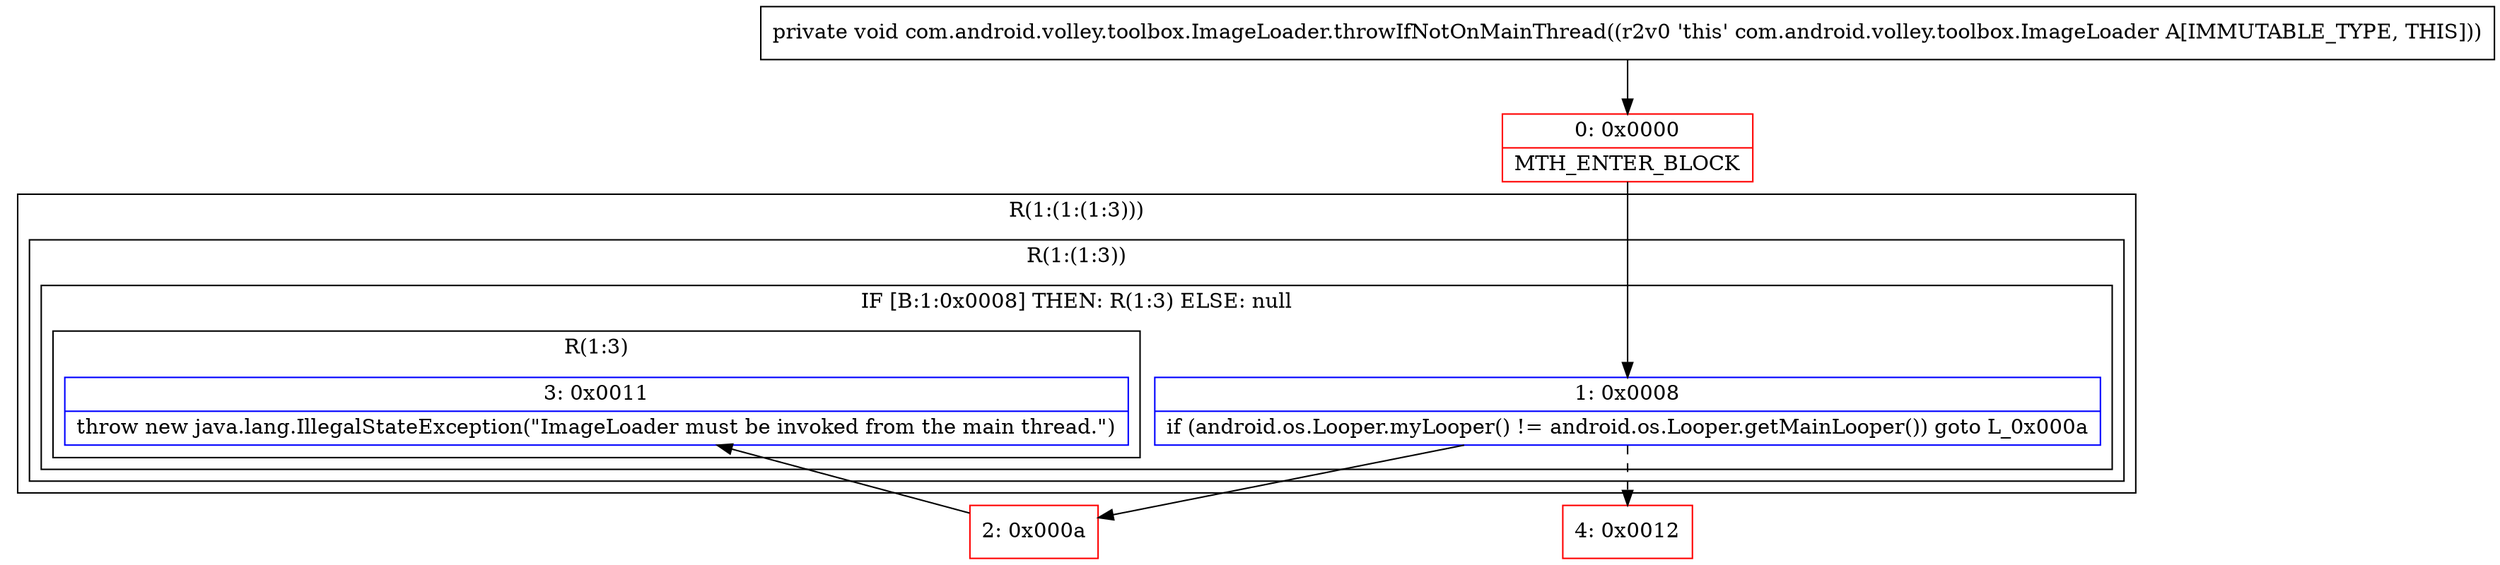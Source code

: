 digraph "CFG forcom.android.volley.toolbox.ImageLoader.throwIfNotOnMainThread()V" {
subgraph cluster_Region_1529188341 {
label = "R(1:(1:(1:3)))";
node [shape=record,color=blue];
subgraph cluster_Region_43974370 {
label = "R(1:(1:3))";
node [shape=record,color=blue];
subgraph cluster_IfRegion_1440488970 {
label = "IF [B:1:0x0008] THEN: R(1:3) ELSE: null";
node [shape=record,color=blue];
Node_1 [shape=record,label="{1\:\ 0x0008|if (android.os.Looper.myLooper() != android.os.Looper.getMainLooper()) goto L_0x000a\l}"];
subgraph cluster_Region_782139561 {
label = "R(1:3)";
node [shape=record,color=blue];
Node_3 [shape=record,label="{3\:\ 0x0011|throw new java.lang.IllegalStateException(\"ImageLoader must be invoked from the main thread.\")\l}"];
}
}
}
}
Node_0 [shape=record,color=red,label="{0\:\ 0x0000|MTH_ENTER_BLOCK\l}"];
Node_2 [shape=record,color=red,label="{2\:\ 0x000a}"];
Node_4 [shape=record,color=red,label="{4\:\ 0x0012}"];
MethodNode[shape=record,label="{private void com.android.volley.toolbox.ImageLoader.throwIfNotOnMainThread((r2v0 'this' com.android.volley.toolbox.ImageLoader A[IMMUTABLE_TYPE, THIS])) }"];
MethodNode -> Node_0;
Node_1 -> Node_2;
Node_1 -> Node_4[style=dashed];
Node_0 -> Node_1;
Node_2 -> Node_3;
}

